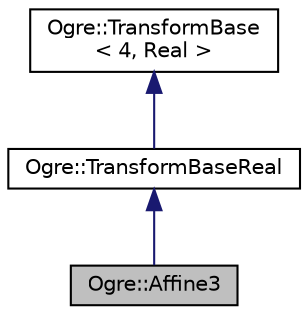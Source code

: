digraph "Ogre::Affine3"
{
  bgcolor="transparent";
  edge [fontname="Helvetica",fontsize="10",labelfontname="Helvetica",labelfontsize="10"];
  node [fontname="Helvetica",fontsize="10",shape=record];
  Node0 [label="Ogre::Affine3",height=0.2,width=0.4,color="black", fillcolor="grey75", style="filled", fontcolor="black"];
  Node1 -> Node0 [dir="back",color="midnightblue",fontsize="10",style="solid",fontname="Helvetica"];
  Node1 [label="Ogre::TransformBaseReal",height=0.2,width=0.4,color="black",URL="$struct_ogre_1_1_transform_base_real.html"];
  Node2 -> Node1 [dir="back",color="midnightblue",fontsize="10",style="solid",fontname="Helvetica"];
  Node2 [label="Ogre::TransformBase\l\< 4, Real \>",height=0.2,width=0.4,color="black",URL="$class_ogre_1_1_transform_base.html"];
}

